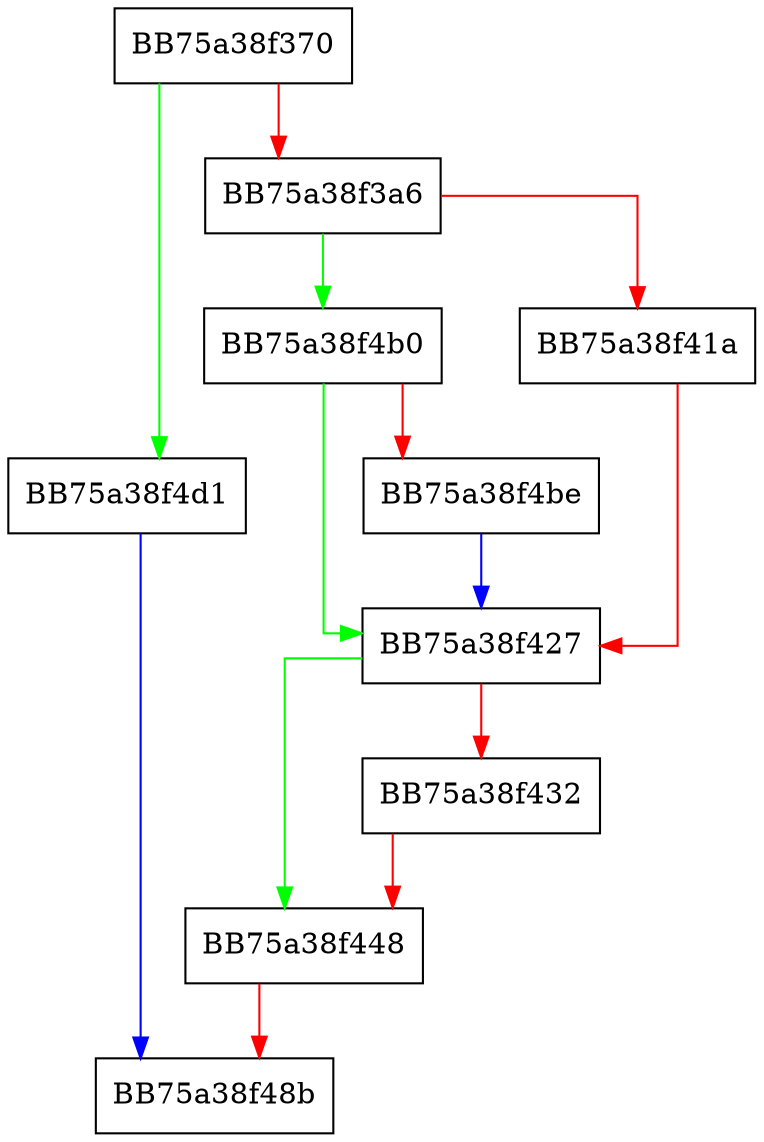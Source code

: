 digraph GetCurrentProcessStartInfo {
  node [shape="box"];
  graph [splines=ortho];
  BB75a38f370 -> BB75a38f4d1 [color="green"];
  BB75a38f370 -> BB75a38f3a6 [color="red"];
  BB75a38f3a6 -> BB75a38f4b0 [color="green"];
  BB75a38f3a6 -> BB75a38f41a [color="red"];
  BB75a38f41a -> BB75a38f427 [color="red"];
  BB75a38f427 -> BB75a38f448 [color="green"];
  BB75a38f427 -> BB75a38f432 [color="red"];
  BB75a38f432 -> BB75a38f448 [color="red"];
  BB75a38f448 -> BB75a38f48b [color="red"];
  BB75a38f4b0 -> BB75a38f427 [color="green"];
  BB75a38f4b0 -> BB75a38f4be [color="red"];
  BB75a38f4be -> BB75a38f427 [color="blue"];
  BB75a38f4d1 -> BB75a38f48b [color="blue"];
}